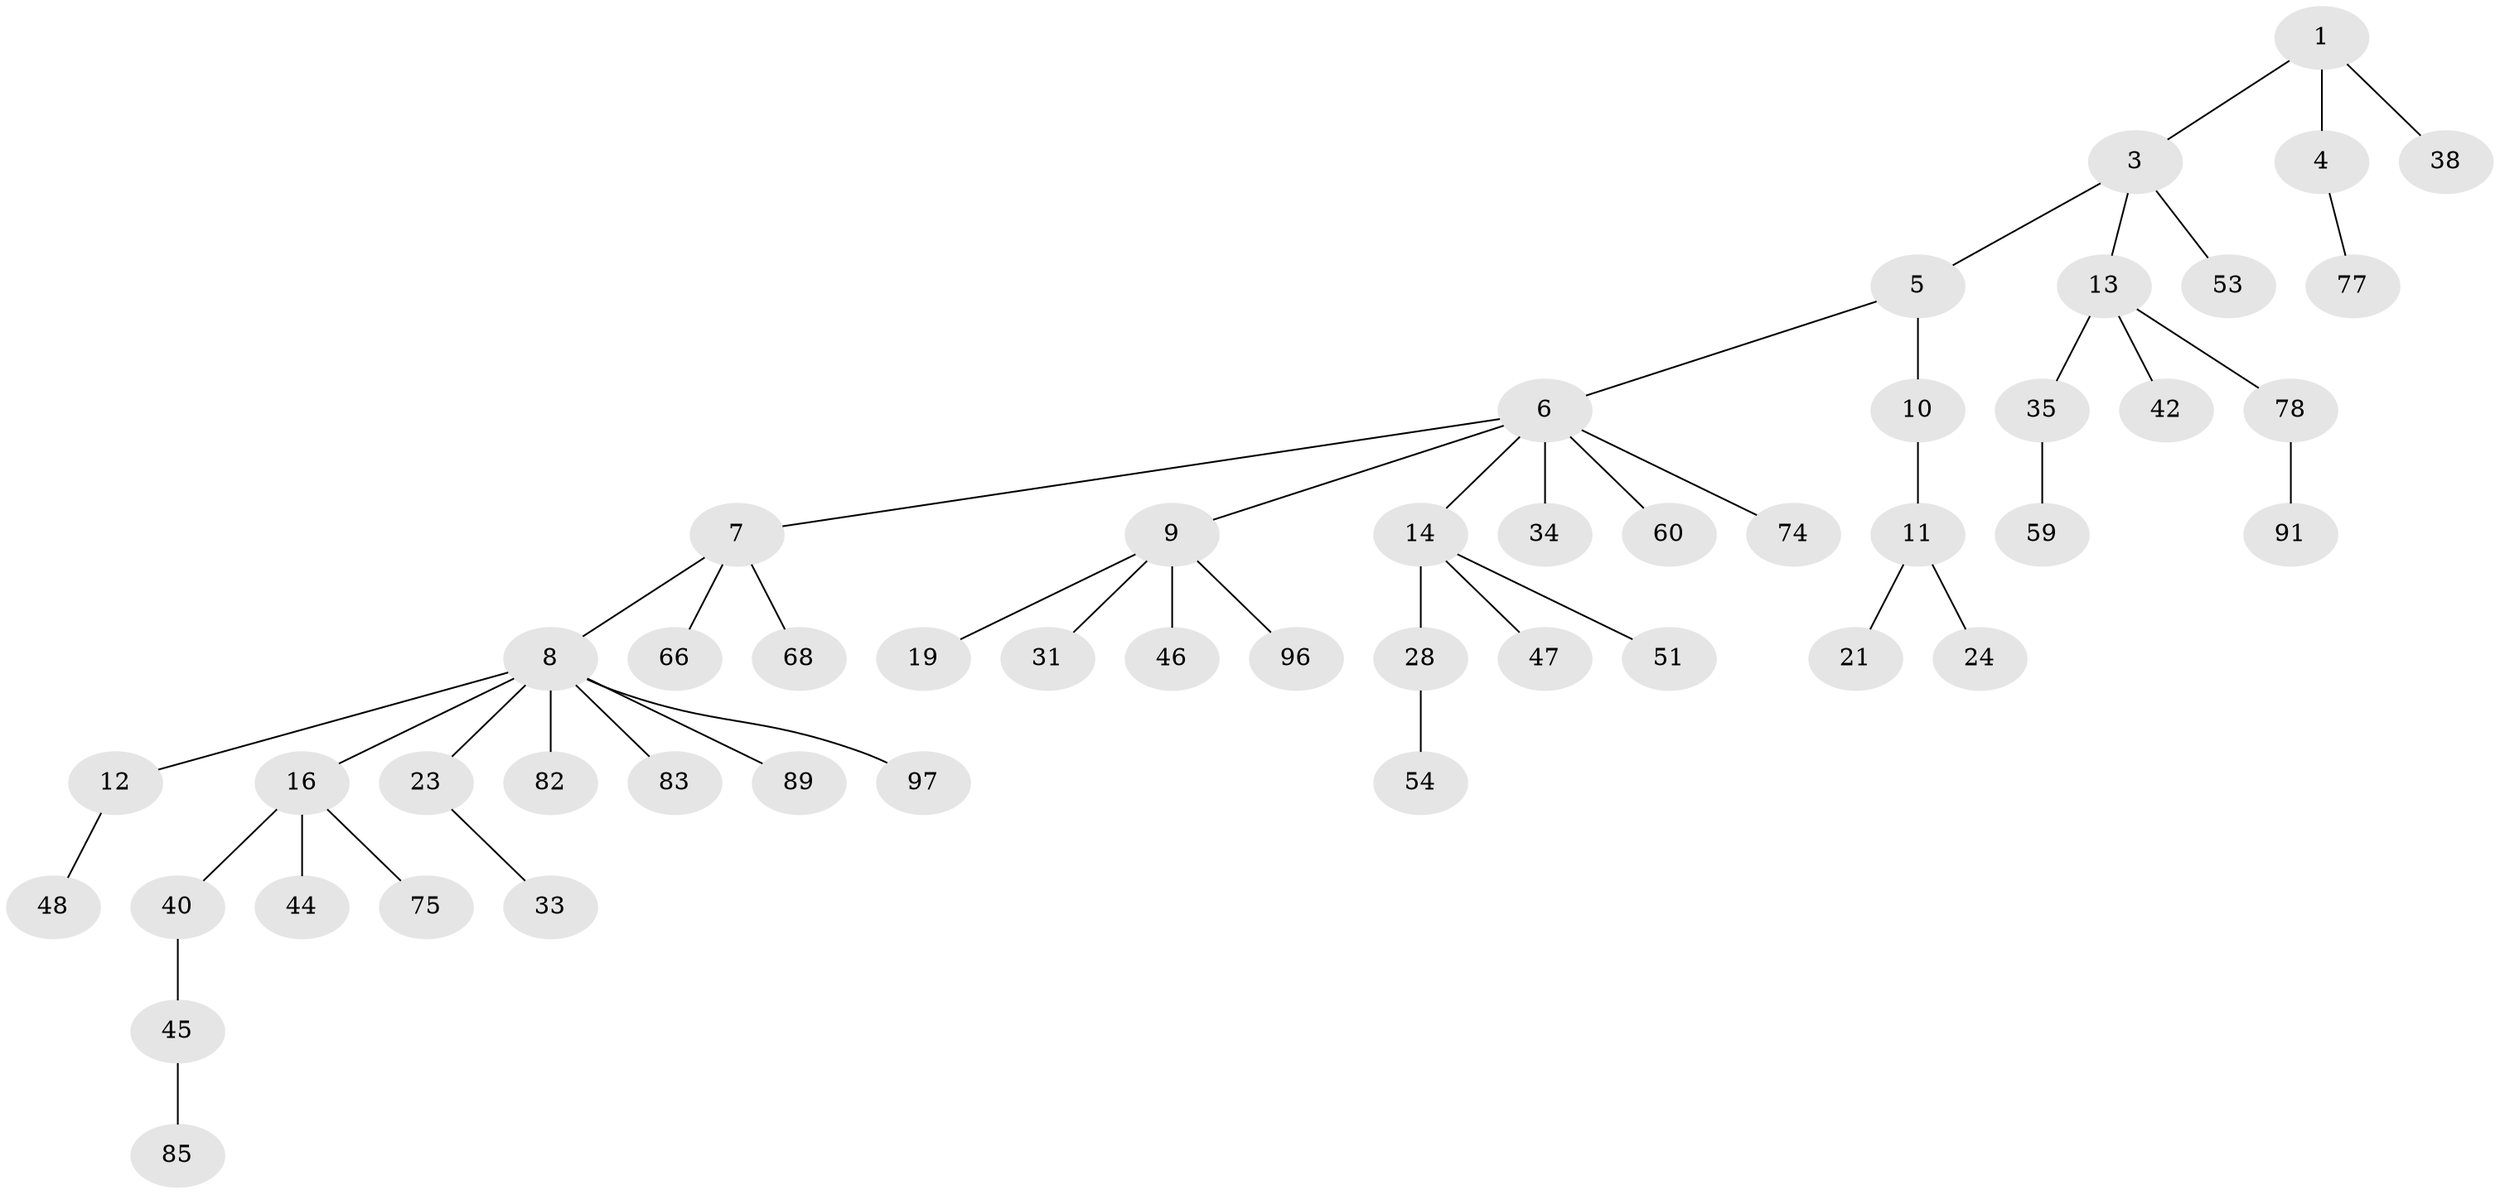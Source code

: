 // original degree distribution, {5: 0.04081632653061224, 3: 0.1326530612244898, 2: 0.2653061224489796, 7: 0.02040816326530612, 8: 0.01020408163265306, 4: 0.030612244897959183, 1: 0.5}
// Generated by graph-tools (version 1.1) at 2025/15/03/09/25 04:15:24]
// undirected, 49 vertices, 48 edges
graph export_dot {
graph [start="1"]
  node [color=gray90,style=filled];
  1 [super="+2+37+36+41"];
  3 [super="+30+56"];
  4;
  5;
  6;
  7 [super="+27"];
  8;
  9 [super="+17+94"];
  10;
  11 [super="+20+64+32+18"];
  12 [super="+22+25"];
  13 [super="+43+55"];
  14 [super="+15"];
  16;
  19;
  21;
  23;
  24 [super="+29"];
  28 [super="+58+80"];
  31;
  33;
  34 [super="+71+49"];
  35 [super="+93"];
  38 [super="+57"];
  40;
  42;
  44 [super="+70+67"];
  45;
  46 [super="+52"];
  47;
  48;
  51 [super="+61"];
  53 [super="+88"];
  54 [super="+65+62"];
  59 [super="+63+73"];
  60;
  66 [super="+86"];
  68;
  74 [super="+76"];
  75;
  77 [super="+79"];
  78 [super="+84+87"];
  82;
  83 [super="+98"];
  85;
  89;
  91;
  96;
  97;
  1 -- 4;
  1 -- 3;
  1 -- 38;
  3 -- 5;
  3 -- 13;
  3 -- 53;
  4 -- 77;
  5 -- 6;
  5 -- 10;
  6 -- 7;
  6 -- 9;
  6 -- 14;
  6 -- 34;
  6 -- 60;
  6 -- 74;
  7 -- 8;
  7 -- 66;
  7 -- 68;
  8 -- 12;
  8 -- 16;
  8 -- 23;
  8 -- 82;
  8 -- 83;
  8 -- 89;
  8 -- 97;
  9 -- 19;
  9 -- 31;
  9 -- 46;
  9 -- 96;
  10 -- 11;
  11 -- 21;
  11 -- 24;
  12 -- 48;
  13 -- 35;
  13 -- 42;
  13 -- 78;
  14 -- 28;
  14 -- 51;
  14 -- 47;
  16 -- 40;
  16 -- 44;
  16 -- 75;
  23 -- 33;
  28 -- 54;
  35 -- 59;
  40 -- 45;
  45 -- 85;
  78 -- 91;
}
